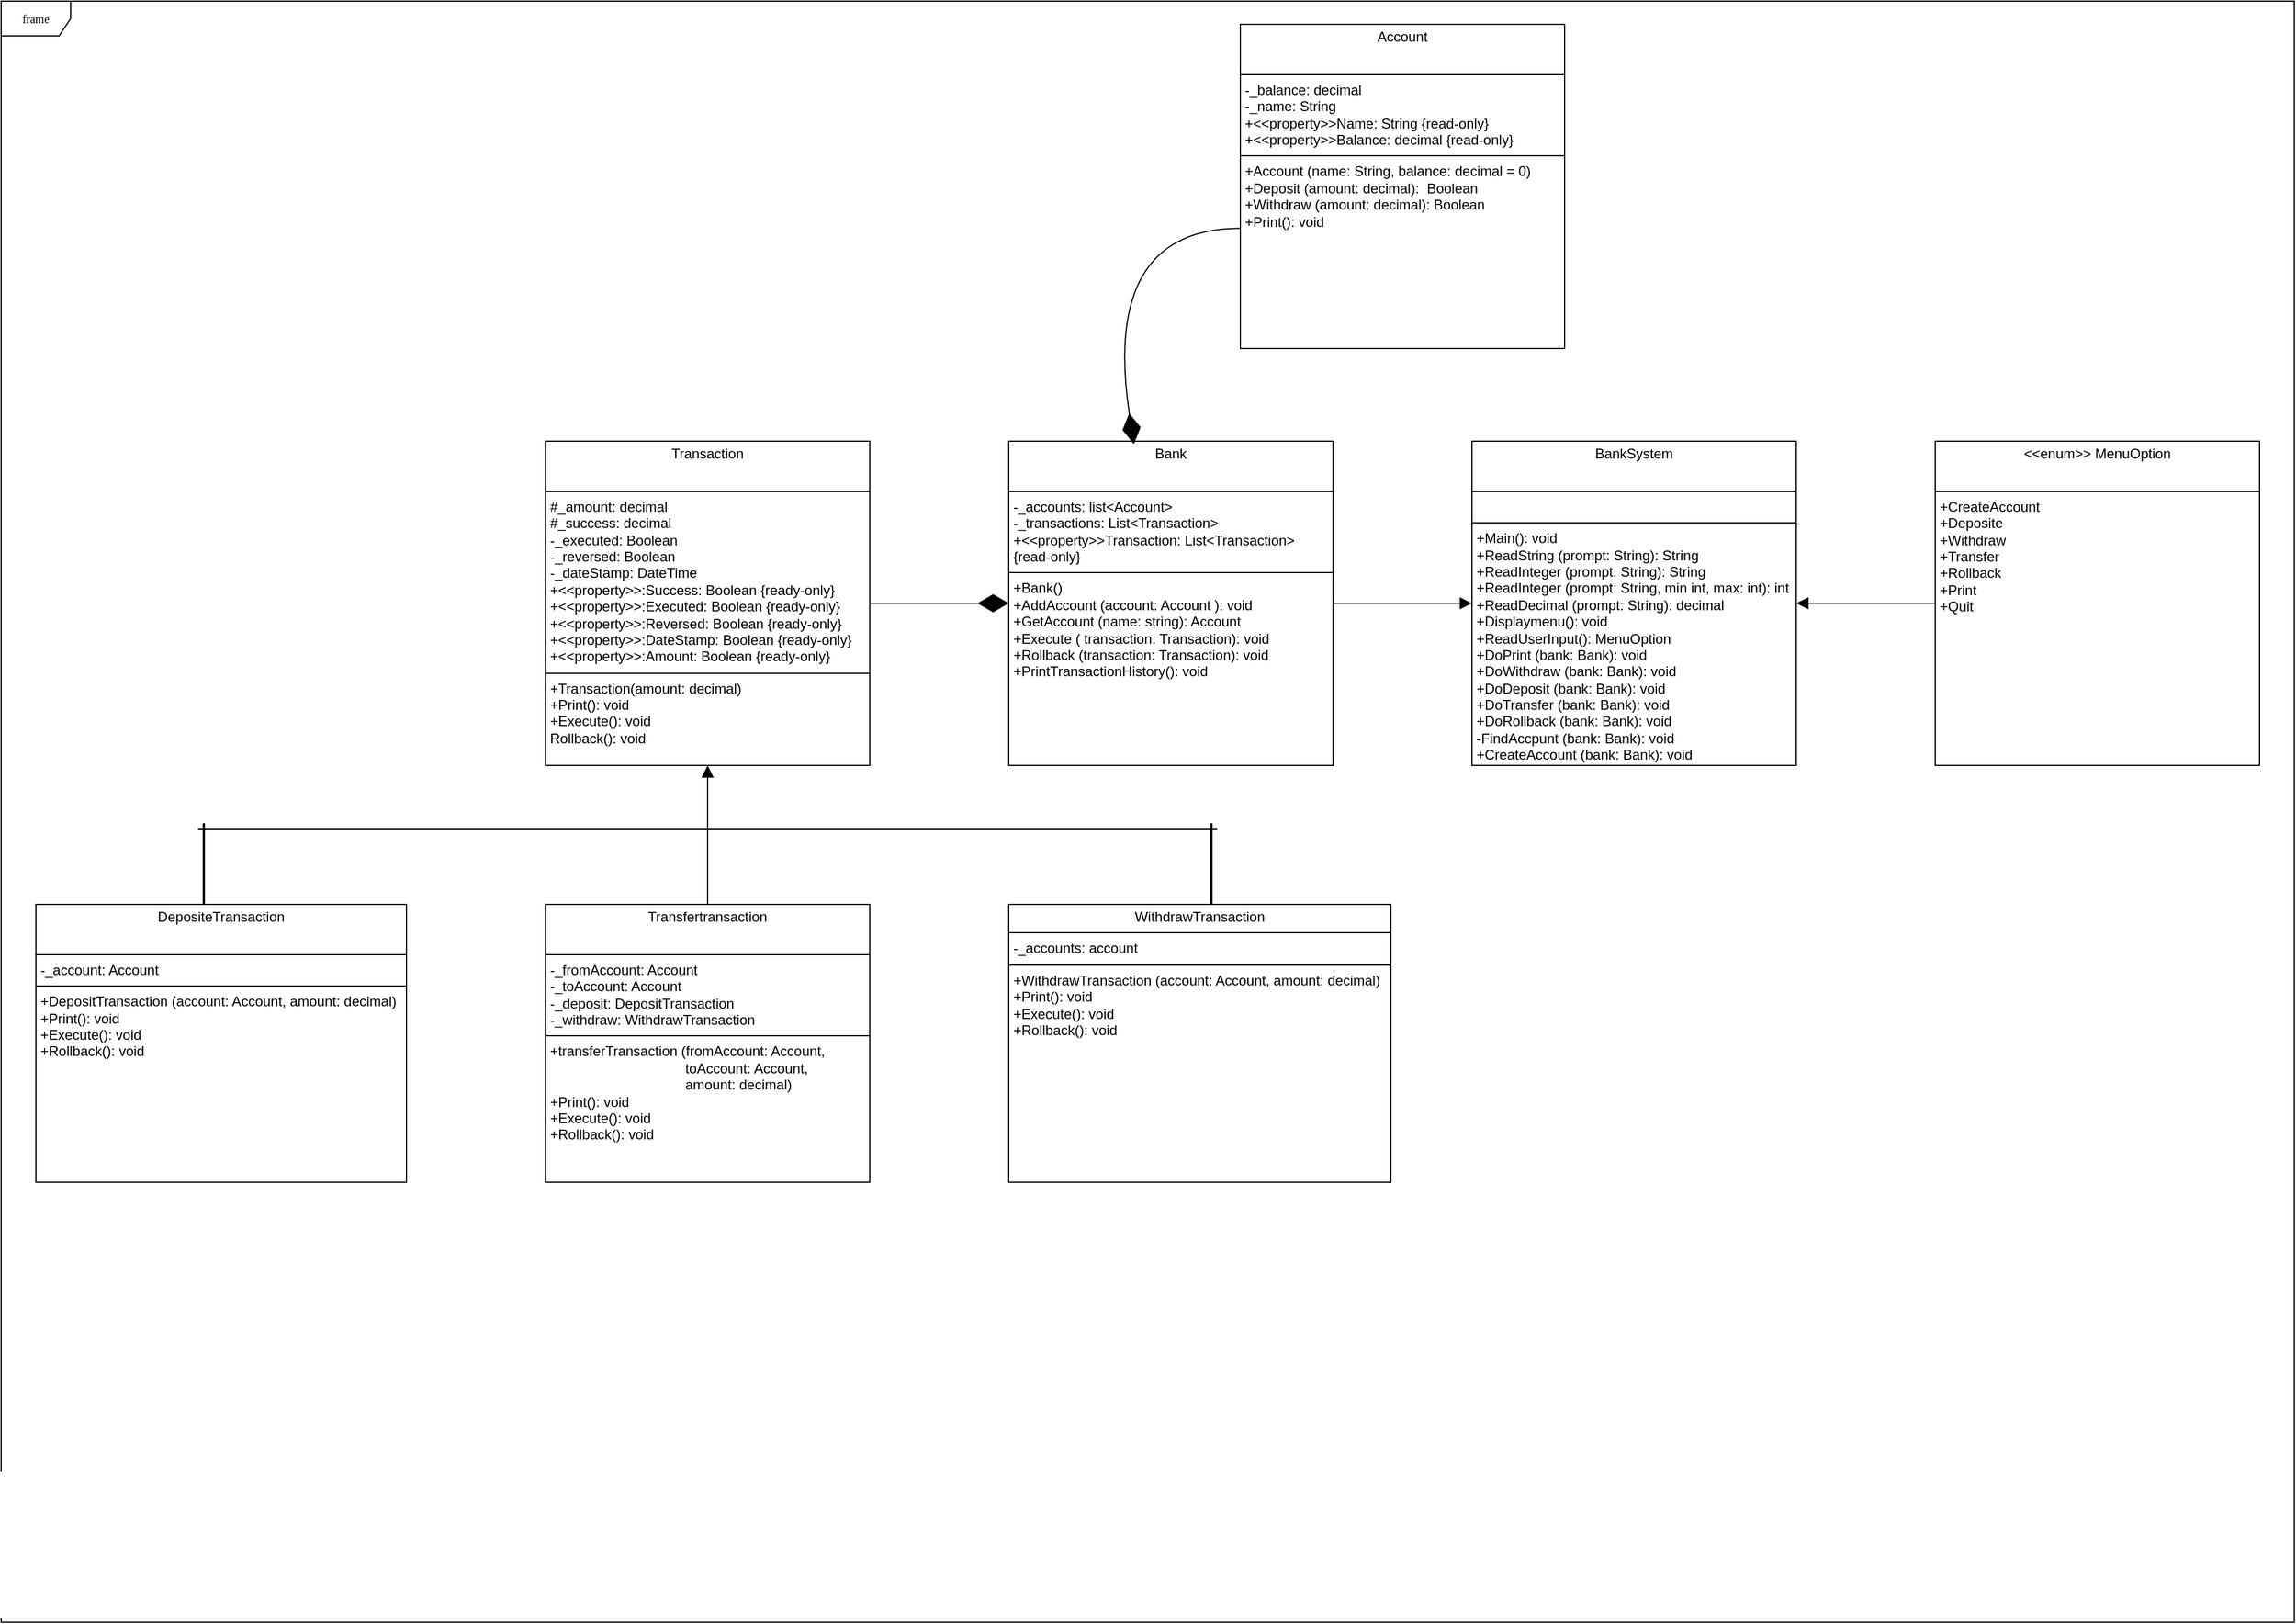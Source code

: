 <mxfile version="24.2.1" type="device">
  <diagram name="Page-1" id="c4acf3e9-155e-7222-9cf6-157b1a14988f">
    <mxGraphModel dx="4350" dy="2023" grid="1" gridSize="10" guides="1" tooltips="1" connect="1" arrows="1" fold="1" page="1" pageScale="1" pageWidth="850" pageHeight="1100" background="none" math="0" shadow="0">
      <root>
        <mxCell id="0" />
        <mxCell id="1" parent="0" />
        <mxCell id="17acba5748e5396b-1" value="frame" style="shape=umlFrame;whiteSpace=wrap;html=1;rounded=0;shadow=0;comic=0;labelBackgroundColor=none;strokeWidth=1;fontFamily=Verdana;fontSize=10;align=center;" parent="1" vertex="1">
          <mxGeometry x="-670" y="20" width="1980" height="1400" as="geometry" />
        </mxCell>
        <mxCell id="3ZIFQ5Nxs9jtN7HHiA7e-1" value="&lt;p style=&quot;margin:0px;margin-top:4px;text-align:center;&quot;&gt;Transaction&lt;/p&gt;&lt;p style=&quot;margin:0px;margin-top:4px;text-align:center;&quot;&gt;&lt;br&gt;&lt;/p&gt;&lt;hr size=&quot;1&quot; style=&quot;border-style:solid;&quot;&gt;&lt;p style=&quot;margin:0px;margin-left:4px;&quot;&gt;#_amount: decimal&lt;/p&gt;&lt;p style=&quot;margin:0px;margin-left:4px;&quot;&gt;#_success: decimal&lt;/p&gt;&lt;p style=&quot;margin:0px;margin-left:4px;&quot;&gt;-_executed: Boolean&lt;/p&gt;&lt;p style=&quot;margin:0px;margin-left:4px;&quot;&gt;-_reversed: Boolean&lt;/p&gt;&lt;p style=&quot;margin:0px;margin-left:4px;&quot;&gt;-_dateStamp: DateTime&lt;/p&gt;&lt;p style=&quot;margin:0px;margin-left:4px;&quot;&gt;+&amp;lt;&amp;lt;property&amp;gt;&amp;gt;:Success: Boolean {ready-only}&lt;/p&gt;&lt;p style=&quot;margin:0px;margin-left:4px;&quot;&gt;+&amp;lt;&amp;lt;property&amp;gt;&amp;gt;:Executed: Boolean {ready-only}&lt;br&gt;&lt;/p&gt;&lt;p style=&quot;margin:0px;margin-left:4px;&quot;&gt;+&amp;lt;&amp;lt;property&amp;gt;&amp;gt;:Reversed: Boolean {ready-only}&lt;br&gt;&lt;/p&gt;&lt;p style=&quot;margin:0px;margin-left:4px;&quot;&gt;+&amp;lt;&amp;lt;property&amp;gt;&amp;gt;:DateStamp: Boolean {ready-only}&lt;br&gt;&lt;/p&gt;&lt;p style=&quot;margin:0px;margin-left:4px;&quot;&gt;+&amp;lt;&amp;lt;property&amp;gt;&amp;gt;:Amount: Boolean {ready-only}&lt;/p&gt;&lt;hr size=&quot;1&quot; style=&quot;border-style:solid;&quot;&gt;&lt;p style=&quot;margin:0px;margin-left:4px;&quot;&gt;+Transaction(amount: decimal)&lt;br&gt;&lt;/p&gt;&lt;p style=&quot;margin:0px;margin-left:4px;&quot;&gt;+Print(): void&lt;/p&gt;&lt;p style=&quot;margin:0px;margin-left:4px;&quot;&gt;+Execute(): void&lt;/p&gt;&lt;p style=&quot;margin:0px;margin-left:4px;&quot;&gt;Rollback(): void&lt;/p&gt;" style="verticalAlign=top;align=left;overflow=fill;html=1;whiteSpace=wrap;" vertex="1" parent="1">
          <mxGeometry x="-200" y="400" width="280" height="280" as="geometry" />
        </mxCell>
        <mxCell id="3ZIFQ5Nxs9jtN7HHiA7e-2" value="&lt;p style=&quot;margin:0px;margin-top:4px;text-align:center;&quot;&gt;Account&lt;/p&gt;&lt;p style=&quot;margin:0px;margin-top:4px;text-align:center;&quot;&gt;&lt;br&gt;&lt;/p&gt;&lt;hr size=&quot;1&quot; style=&quot;border-style:solid;&quot;&gt;&lt;p style=&quot;margin:0px;margin-left:4px;&quot;&gt;-_balance: decimal&lt;/p&gt;&lt;p style=&quot;margin:0px;margin-left:4px;&quot;&gt;-_name: String&lt;br&gt;+&amp;lt;&amp;lt;property&amp;gt;&amp;gt;Name: String {read-only}&lt;/p&gt;&lt;p style=&quot;margin:0px;margin-left:4px;&quot;&gt;+&amp;lt;&amp;lt;property&amp;gt;&amp;gt;Balance: decimal {read-only}&amp;nbsp;&lt;/p&gt;&lt;hr size=&quot;1&quot; style=&quot;border-style:solid;&quot;&gt;&lt;p style=&quot;margin:0px;margin-left:4px;&quot;&gt;+Account (name: String, balance: decimal = 0)&lt;br&gt;+Deposit (amount: decimal):&amp;nbsp; Boolean&lt;/p&gt;&lt;p style=&quot;margin:0px;margin-left:4px;&quot;&gt;+Withdraw (amount: decimal): Boolean&lt;br&gt;+Print(): void&lt;/p&gt;&lt;p style=&quot;margin:0px;margin-left:4px;&quot;&gt;&lt;br&gt;&lt;/p&gt;&lt;p style=&quot;margin:0px;margin-left:4px;&quot;&gt;&lt;br&gt;&lt;br&gt;&lt;/p&gt;" style="verticalAlign=top;align=left;overflow=fill;html=1;whiteSpace=wrap;" vertex="1" parent="1">
          <mxGeometry x="400" y="40" width="280" height="280" as="geometry" />
        </mxCell>
        <mxCell id="3ZIFQ5Nxs9jtN7HHiA7e-3" value="&lt;p style=&quot;margin:0px;margin-top:4px;text-align:center;&quot;&gt;Bank&lt;/p&gt;&lt;p style=&quot;margin:0px;margin-top:4px;text-align:center;&quot;&gt;&lt;br&gt;&lt;/p&gt;&lt;hr size=&quot;1&quot; style=&quot;border-style:solid;&quot;&gt;&lt;p style=&quot;margin:0px;margin-left:4px;&quot;&gt;-_accounts: list&amp;lt;Account&amp;gt;&lt;/p&gt;&lt;p style=&quot;margin:0px;margin-left:4px;&quot;&gt;-_transactions: List&amp;lt;Transaction&amp;gt;&lt;/p&gt;&lt;p style=&quot;margin:0px;margin-left:4px;&quot;&gt;+&amp;lt;&amp;lt;property&amp;gt;&amp;gt;Transaction: List&amp;lt;Transaction&amp;gt; {read-only}&lt;/p&gt;&lt;hr size=&quot;1&quot; style=&quot;border-style:solid;&quot;&gt;&lt;p style=&quot;margin:0px;margin-left:4px;&quot;&gt;+Bank()&lt;br&gt;&lt;/p&gt;&lt;p style=&quot;margin:0px;margin-left:4px;&quot;&gt;+AddAccount (account: Account ): void&lt;/p&gt;&lt;p style=&quot;margin:0px;margin-left:4px;&quot;&gt;+GetAccount (name: string): Account&lt;/p&gt;&lt;p style=&quot;margin:0px;margin-left:4px;&quot;&gt;+Execute ( transaction: Transaction): void&lt;/p&gt;&lt;p style=&quot;margin:0px;margin-left:4px;&quot;&gt;+Rollback (transaction: Transaction): void&lt;/p&gt;&lt;p style=&quot;margin:0px;margin-left:4px;&quot;&gt;+PrintTransactionHistory(): void&lt;/p&gt;&lt;p style=&quot;margin:0px;margin-left:4px;&quot;&gt;&lt;br&gt;&lt;/p&gt;" style="verticalAlign=top;align=left;overflow=fill;html=1;whiteSpace=wrap;" vertex="1" parent="1">
          <mxGeometry x="200" y="400" width="280" height="280" as="geometry" />
        </mxCell>
        <mxCell id="3ZIFQ5Nxs9jtN7HHiA7e-4" value="&lt;p style=&quot;margin:0px;margin-top:4px;text-align:center;&quot;&gt;BankSystem&lt;/p&gt;&lt;p style=&quot;margin:0px;margin-top:4px;text-align:center;&quot;&gt;&lt;br&gt;&lt;/p&gt;&lt;hr size=&quot;1&quot; style=&quot;border-style:solid;&quot;&gt;&lt;p style=&quot;margin:0px;margin-left:4px;&quot;&gt;&lt;br&gt;&lt;/p&gt;&lt;hr size=&quot;1&quot; style=&quot;border-style:solid;&quot;&gt;&lt;p style=&quot;margin:0px;margin-left:4px;&quot;&gt;+Main(): void&lt;/p&gt;&lt;p style=&quot;margin:0px;margin-left:4px;&quot;&gt;+ReadString (prompt: String): String&lt;/p&gt;&lt;p style=&quot;margin:0px;margin-left:4px;&quot;&gt;+ReadInteger (prompt: String): String&lt;/p&gt;&lt;p style=&quot;margin:0px;margin-left:4px;&quot;&gt;+ReadInteger (prompt: String, min int, max: int): int&lt;/p&gt;&lt;p style=&quot;margin:0px;margin-left:4px;&quot;&gt;+ReadDecimal (prompt: String): decimal&lt;/p&gt;&lt;p style=&quot;margin:0px;margin-left:4px;&quot;&gt;+Displaymenu(): void&lt;/p&gt;&lt;p style=&quot;margin:0px;margin-left:4px;&quot;&gt;+ReadUserInput(): MenuOption&lt;/p&gt;&lt;p style=&quot;margin:0px;margin-left:4px;&quot;&gt;+DoPrint (bank: Bank): void&lt;/p&gt;&lt;p style=&quot;margin:0px;margin-left:4px;&quot;&gt;+DoWithdraw (bank: Bank): void&lt;/p&gt;&lt;p style=&quot;margin:0px;margin-left:4px;&quot;&gt;+DoDeposit (bank: Bank): void&lt;/p&gt;&lt;p style=&quot;margin:0px;margin-left:4px;&quot;&gt;+DoTransfer (bank: Bank): void&lt;/p&gt;&lt;p style=&quot;margin:0px;margin-left:4px;&quot;&gt;+DoRollback (bank: Bank): void&lt;/p&gt;&lt;p style=&quot;margin:0px;margin-left:4px;&quot;&gt;-FindAccpunt (bank: Bank): void&lt;/p&gt;&lt;p style=&quot;margin:0px;margin-left:4px;&quot;&gt;+CreateAccount (bank: Bank): void&amp;nbsp;&lt;/p&gt;" style="verticalAlign=top;align=left;overflow=fill;html=1;whiteSpace=wrap;" vertex="1" parent="1">
          <mxGeometry x="600" y="400" width="280" height="280" as="geometry" />
        </mxCell>
        <mxCell id="3ZIFQ5Nxs9jtN7HHiA7e-5" value="&lt;p style=&quot;margin:0px;margin-top:4px;text-align:center;&quot;&gt;&amp;lt;&amp;lt;enum&amp;gt;&amp;gt; MenuOption&lt;/p&gt;&lt;p style=&quot;margin:0px;margin-top:4px;text-align:center;&quot;&gt;&lt;br&gt;&lt;/p&gt;&lt;hr size=&quot;1&quot; style=&quot;border-style:solid;&quot;&gt;&lt;p style=&quot;margin:0px;margin-left:4px;&quot;&gt;+CreateAccount&lt;/p&gt;&lt;p style=&quot;margin:0px;margin-left:4px;&quot;&gt;+Deposite&lt;/p&gt;&lt;p style=&quot;margin:0px;margin-left:4px;&quot;&gt;+Withdraw&lt;/p&gt;&lt;p style=&quot;margin:0px;margin-left:4px;&quot;&gt;+Transfer&lt;/p&gt;&lt;p style=&quot;margin:0px;margin-left:4px;&quot;&gt;+Rollback&lt;/p&gt;&lt;p style=&quot;margin:0px;margin-left:4px;&quot;&gt;+Print&lt;/p&gt;&lt;p style=&quot;margin:0px;margin-left:4px;&quot;&gt;+Quit&lt;/p&gt;" style="verticalAlign=top;align=left;overflow=fill;html=1;whiteSpace=wrap;" vertex="1" parent="1">
          <mxGeometry x="1000" y="400" width="280" height="280" as="geometry" />
        </mxCell>
        <mxCell id="3ZIFQ5Nxs9jtN7HHiA7e-6" value="&lt;p style=&quot;margin:0px;margin-top:4px;text-align:center;&quot;&gt;DepositeTransaction&lt;/p&gt;&lt;p style=&quot;margin:0px;margin-top:4px;text-align:center;&quot;&gt;&lt;br&gt;&lt;/p&gt;&lt;hr size=&quot;1&quot; style=&quot;border-style:solid;&quot;&gt;&lt;p style=&quot;margin:0px;margin-left:4px;&quot;&gt;-_account: Account&lt;/p&gt;&lt;hr size=&quot;1&quot; style=&quot;border-style:solid;&quot;&gt;&lt;p style=&quot;margin:0px;margin-left:4px;&quot;&gt;+DepositTransaction (account: Account, amount: decimal)&lt;br&gt;&lt;/p&gt;&lt;p style=&quot;margin:0px;margin-left:4px;&quot;&gt;+Print(): void&lt;/p&gt;&lt;p style=&quot;margin:0px;margin-left:4px;&quot;&gt;+Execute(): void&lt;/p&gt;&lt;p style=&quot;margin:0px;margin-left:4px;&quot;&gt;+Rollback(): void&lt;/p&gt;" style="verticalAlign=top;align=left;overflow=fill;html=1;whiteSpace=wrap;" vertex="1" parent="1">
          <mxGeometry x="-640" y="800" width="320" height="240" as="geometry" />
        </mxCell>
        <mxCell id="3ZIFQ5Nxs9jtN7HHiA7e-7" value="&lt;p style=&quot;margin:0px;margin-top:4px;text-align:center;&quot;&gt;Transfertransaction&lt;/p&gt;&lt;p style=&quot;margin:0px;margin-top:4px;text-align:center;&quot;&gt;&lt;br&gt;&lt;/p&gt;&lt;hr size=&quot;1&quot; style=&quot;border-style:solid;&quot;&gt;&lt;p style=&quot;margin:0px;margin-left:4px;&quot;&gt;-_fromAccount: Account&lt;/p&gt;&lt;p style=&quot;margin:0px;margin-left:4px;&quot;&gt;-_toAccount: Account&lt;/p&gt;&lt;p style=&quot;margin:0px;margin-left:4px;&quot;&gt;-_deposit: DepositTransaction&lt;/p&gt;&lt;p style=&quot;margin:0px;margin-left:4px;&quot;&gt;-_withdraw: WithdrawTransaction&lt;/p&gt;&lt;hr size=&quot;1&quot; style=&quot;border-style:solid;&quot;&gt;&lt;p style=&quot;margin:0px;margin-left:4px;&quot;&gt;+transferTransaction (fromAccount: Account,&lt;br&gt;&lt;/p&gt;&lt;p style=&quot;margin:0px;margin-left:4px;&quot;&gt;&lt;span style=&quot;white-space: pre;&quot;&gt;&#x9;&lt;/span&gt;&lt;span style=&quot;white-space: pre;&quot;&gt;&#x9;&lt;/span&gt;&lt;span style=&quot;white-space: pre;&quot;&gt;&#x9;&lt;/span&gt;&lt;span style=&quot;white-space: pre;&quot;&gt;&#x9;&lt;/span&gt;&amp;nbsp; &amp;nbsp;toAccount: Account,&lt;br&gt;&lt;/p&gt;&lt;p style=&quot;margin:0px;margin-left:4px;&quot;&gt;&lt;span style=&quot;white-space: pre;&quot;&gt;&#x9;&lt;/span&gt;&lt;span style=&quot;white-space: pre;&quot;&gt;&#x9;&lt;/span&gt;&lt;span style=&quot;white-space: pre;&quot;&gt;&#x9;&lt;/span&gt;&lt;span style=&quot;white-space: pre;&quot;&gt;&#x9;&lt;/span&gt;&amp;nbsp; &amp;nbsp;amount: decimal)&lt;br&gt;&lt;/p&gt;&lt;p style=&quot;margin:0px;margin-left:4px;&quot;&gt;+Print(): void&lt;/p&gt;&lt;p style=&quot;margin:0px;margin-left:4px;&quot;&gt;+Execute(): void&lt;/p&gt;&lt;p style=&quot;margin:0px;margin-left:4px;&quot;&gt;+Rollback(): void&lt;/p&gt;" style="verticalAlign=top;align=left;overflow=fill;html=1;whiteSpace=wrap;" vertex="1" parent="1">
          <mxGeometry x="-200" y="800" width="280" height="240" as="geometry" />
        </mxCell>
        <mxCell id="3ZIFQ5Nxs9jtN7HHiA7e-8" value="&lt;p style=&quot;margin:0px;margin-top:4px;text-align:center;&quot;&gt;WithdrawTransaction&lt;/p&gt;&lt;hr size=&quot;1&quot; style=&quot;border-style:solid;&quot;&gt;&lt;p style=&quot;margin:0px;margin-left:4px;&quot;&gt;-_accounts: account&lt;/p&gt;&lt;hr size=&quot;1&quot; style=&quot;border-style:solid;&quot;&gt;&lt;p style=&quot;margin:0px;margin-left:4px;&quot;&gt;+WithdrawTransaction (account: Account, amount: decimal)&lt;br&gt;&lt;/p&gt;&lt;p style=&quot;margin:0px;margin-left:4px;&quot;&gt;+Print(): void&lt;/p&gt;&lt;p style=&quot;margin:0px;margin-left:4px;&quot;&gt;+Execute(): void&lt;/p&gt;&lt;p style=&quot;margin:0px;margin-left:4px;&quot;&gt;+Rollback(): void&lt;/p&gt;" style="verticalAlign=top;align=left;overflow=fill;html=1;whiteSpace=wrap;" vertex="1" parent="1">
          <mxGeometry x="200" y="800" width="330" height="240" as="geometry" />
        </mxCell>
        <mxCell id="3ZIFQ5Nxs9jtN7HHiA7e-12" value="" style="endArrow=diamondThin;endFill=1;endSize=24;html=1;rounded=0;fontSize=12;curved=1;exitX=0.002;exitY=0.629;exitDx=0;exitDy=0;exitPerimeter=0;entryX=0.386;entryY=0.009;entryDx=0;entryDy=0;entryPerimeter=0;" edge="1" parent="1" source="3ZIFQ5Nxs9jtN7HHiA7e-2" target="3ZIFQ5Nxs9jtN7HHiA7e-3">
          <mxGeometry width="160" relative="1" as="geometry">
            <mxPoint x="353.84" y="215" as="sourcePoint" />
            <mxPoint x="320.005" y="400" as="targetPoint" />
            <Array as="points">
              <mxPoint x="280" y="216" />
            </Array>
          </mxGeometry>
        </mxCell>
        <mxCell id="3ZIFQ5Nxs9jtN7HHiA7e-13" value="" style="endArrow=diamondThin;endFill=1;endSize=24;html=1;rounded=0;fontSize=12;curved=1;exitX=1;exitY=0.5;exitDx=0;exitDy=0;" edge="1" parent="1" source="3ZIFQ5Nxs9jtN7HHiA7e-1" target="3ZIFQ5Nxs9jtN7HHiA7e-3">
          <mxGeometry width="160" relative="1" as="geometry">
            <mxPoint x="180" y="610" as="sourcePoint" />
            <mxPoint x="340" y="610" as="targetPoint" />
          </mxGeometry>
        </mxCell>
        <mxCell id="3ZIFQ5Nxs9jtN7HHiA7e-16" value="" style="html=1;verticalAlign=bottom;endArrow=block;curved=0;rounded=0;fontSize=12;startSize=8;endSize=8;exitX=1;exitY=0.5;exitDx=0;exitDy=0;entryX=0;entryY=0.5;entryDx=0;entryDy=0;" edge="1" parent="1" source="3ZIFQ5Nxs9jtN7HHiA7e-3" target="3ZIFQ5Nxs9jtN7HHiA7e-4">
          <mxGeometry width="80" relative="1" as="geometry">
            <mxPoint x="610" y="710" as="sourcePoint" />
            <mxPoint x="690" y="710" as="targetPoint" />
          </mxGeometry>
        </mxCell>
        <mxCell id="3ZIFQ5Nxs9jtN7HHiA7e-17" value="" style="html=1;verticalAlign=bottom;endArrow=block;curved=0;rounded=0;fontSize=12;startSize=8;endSize=8;entryX=1;entryY=0.5;entryDx=0;entryDy=0;exitX=0;exitY=0.5;exitDx=0;exitDy=0;" edge="1" parent="1" source="3ZIFQ5Nxs9jtN7HHiA7e-5" target="3ZIFQ5Nxs9jtN7HHiA7e-4">
          <mxGeometry width="80" relative="1" as="geometry">
            <mxPoint x="910" y="770" as="sourcePoint" />
            <mxPoint x="990" y="770" as="targetPoint" />
          </mxGeometry>
        </mxCell>
        <mxCell id="3ZIFQ5Nxs9jtN7HHiA7e-18" value="" style="html=1;verticalAlign=bottom;endArrow=block;curved=0;rounded=0;fontSize=12;startSize=8;endSize=8;exitX=0.5;exitY=0;exitDx=0;exitDy=0;entryX=0.5;entryY=1;entryDx=0;entryDy=0;" edge="1" parent="1" source="3ZIFQ5Nxs9jtN7HHiA7e-7" target="3ZIFQ5Nxs9jtN7HHiA7e-1">
          <mxGeometry width="80" relative="1" as="geometry">
            <mxPoint x="70" y="770" as="sourcePoint" />
            <mxPoint x="150" y="770" as="targetPoint" />
          </mxGeometry>
        </mxCell>
        <mxCell id="3ZIFQ5Nxs9jtN7HHiA7e-20" value="" style="line;strokeWidth=2;html=1;" vertex="1" parent="1">
          <mxGeometry x="-500" y="730" width="880" height="10" as="geometry" />
        </mxCell>
        <mxCell id="3ZIFQ5Nxs9jtN7HHiA7e-22" value="" style="line;strokeWidth=2;direction=south;html=1;" vertex="1" parent="1">
          <mxGeometry x="-500" y="730" width="10" height="70" as="geometry" />
        </mxCell>
        <mxCell id="3ZIFQ5Nxs9jtN7HHiA7e-25" value="" style="edgeStyle=none;curved=1;rounded=0;orthogonalLoop=1;jettySize=auto;html=1;fontSize=12;startSize=8;endSize=8;" edge="1" parent="1" source="3ZIFQ5Nxs9jtN7HHiA7e-24" target="3ZIFQ5Nxs9jtN7HHiA7e-8">
          <mxGeometry relative="1" as="geometry" />
        </mxCell>
        <mxCell id="3ZIFQ5Nxs9jtN7HHiA7e-24" value="" style="line;strokeWidth=2;direction=south;html=1;" vertex="1" parent="1">
          <mxGeometry x="370" y="730" width="10" height="70" as="geometry" />
        </mxCell>
      </root>
    </mxGraphModel>
  </diagram>
</mxfile>
